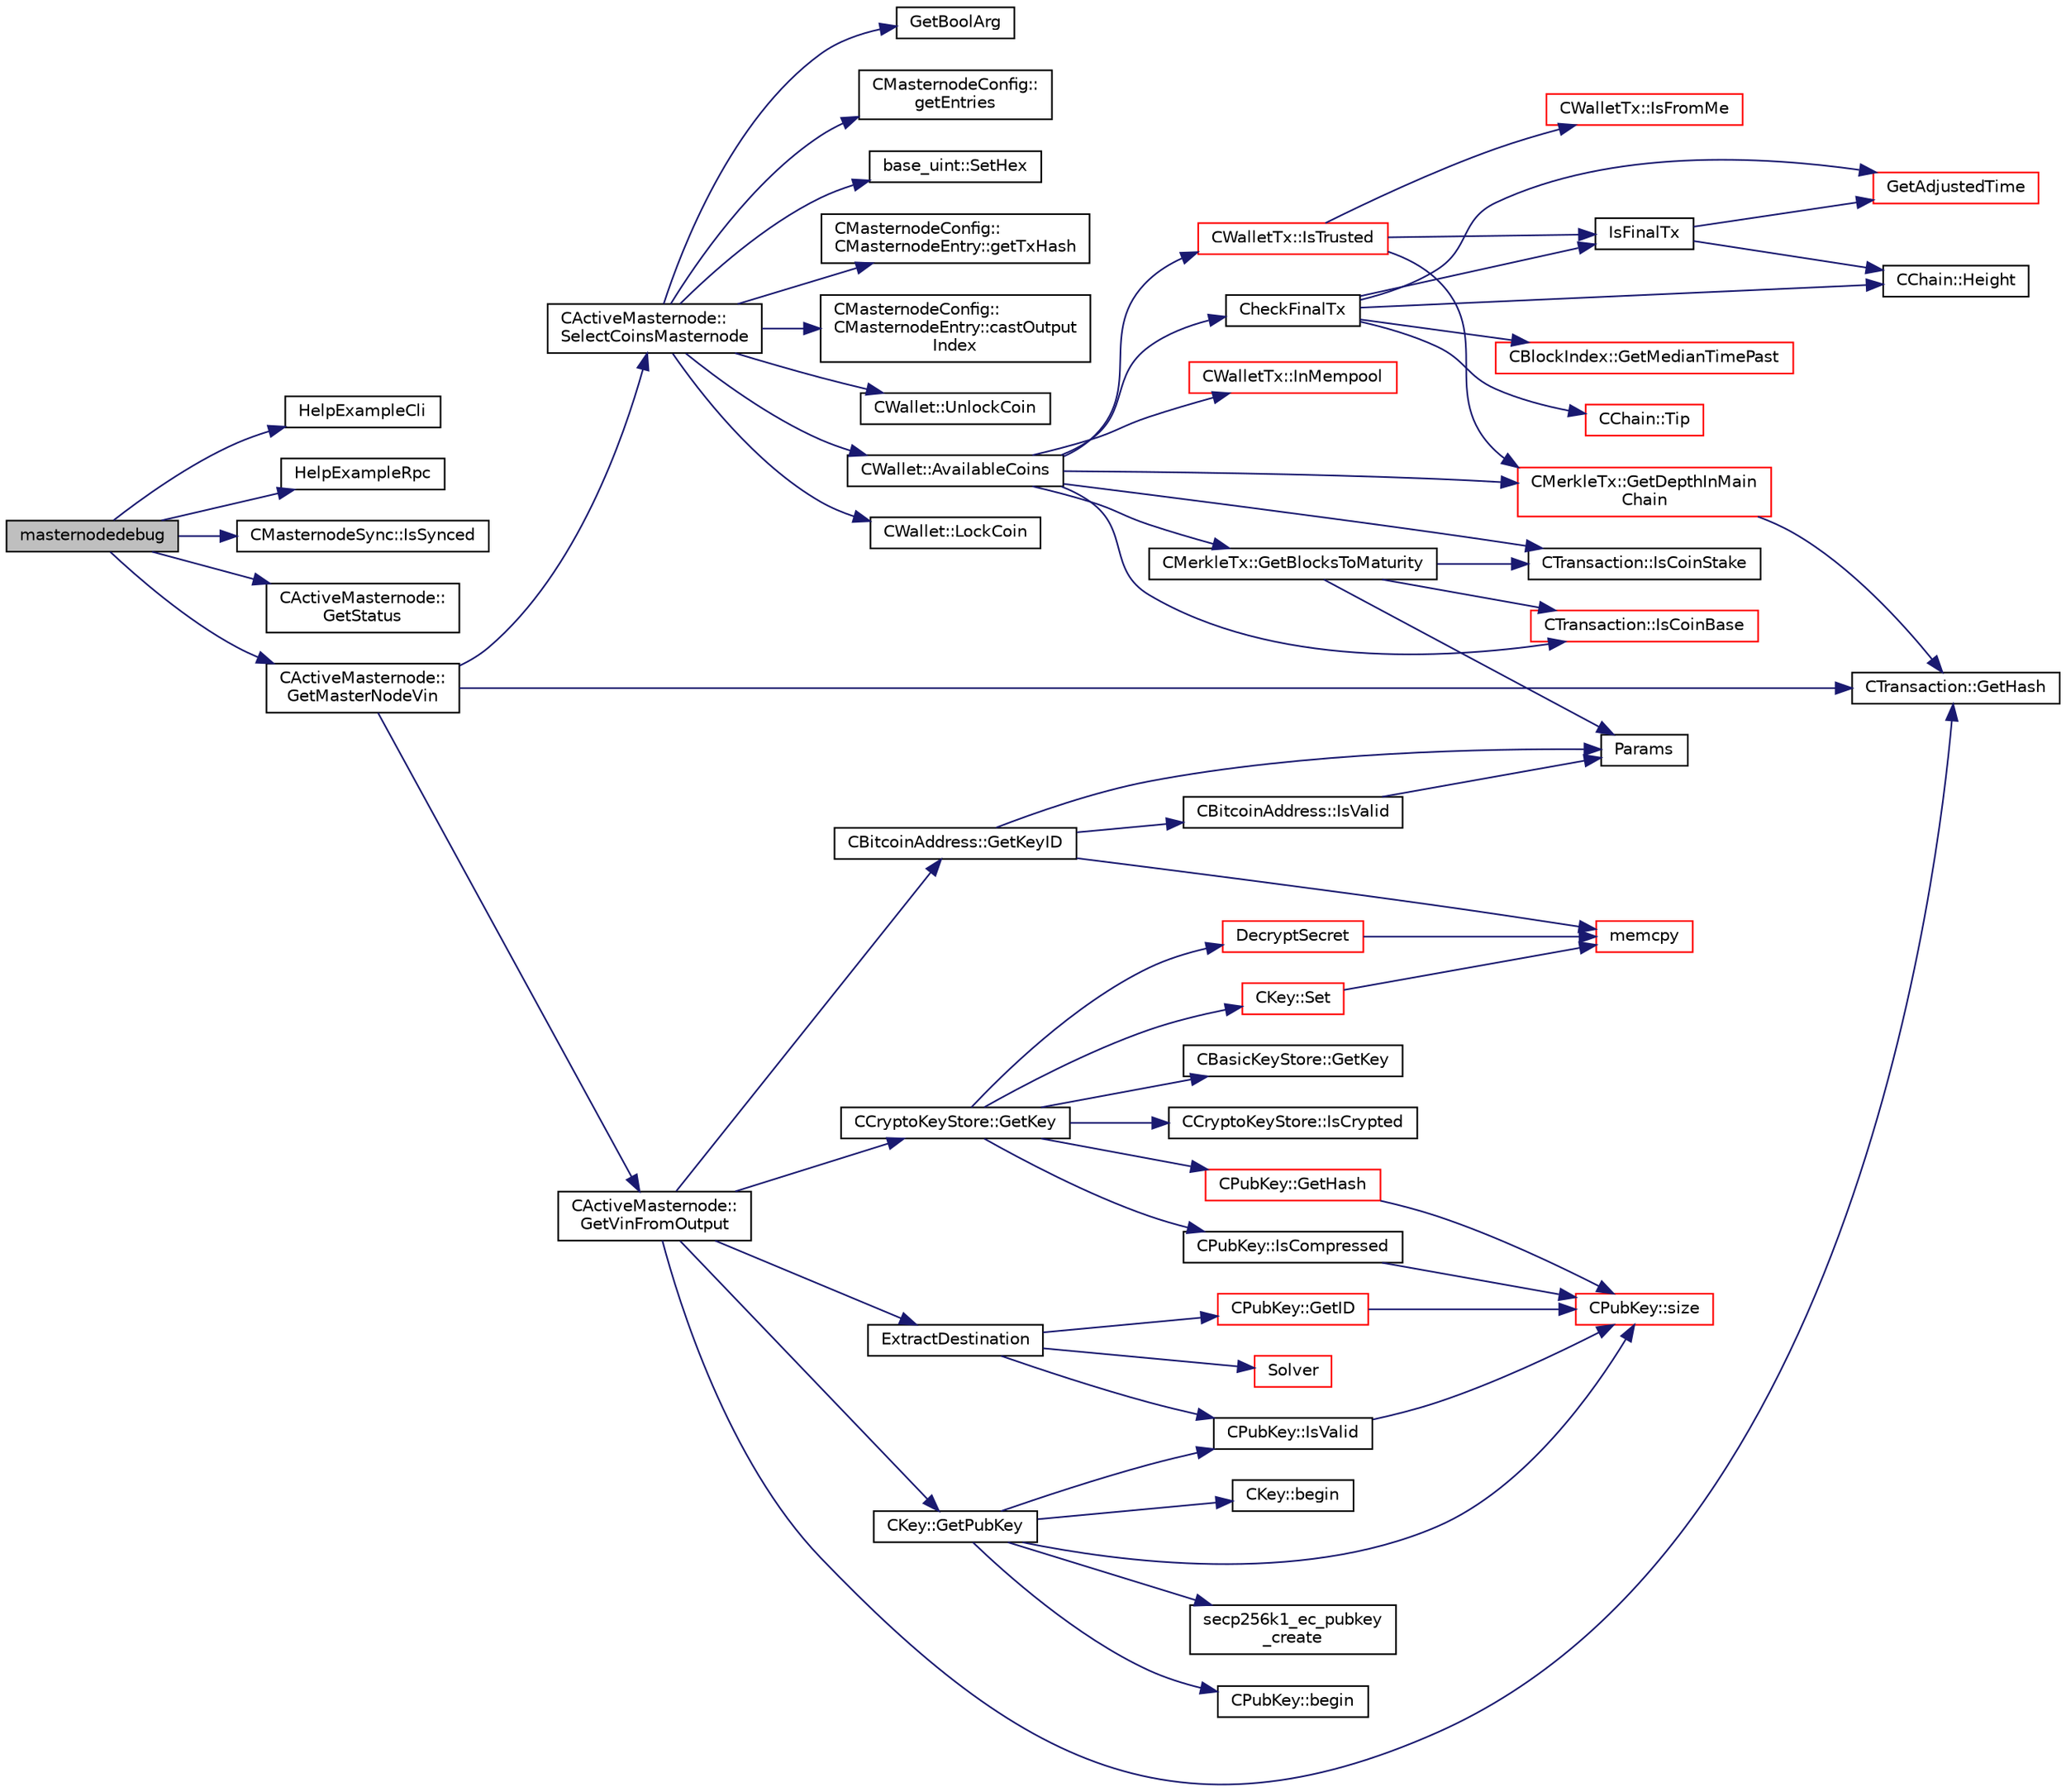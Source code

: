 digraph "masternodedebug"
{
  edge [fontname="Helvetica",fontsize="10",labelfontname="Helvetica",labelfontsize="10"];
  node [fontname="Helvetica",fontsize="10",shape=record];
  rankdir="LR";
  Node551 [label="masternodedebug",height=0.2,width=0.4,color="black", fillcolor="grey75", style="filled", fontcolor="black"];
  Node551 -> Node552 [color="midnightblue",fontsize="10",style="solid",fontname="Helvetica"];
  Node552 [label="HelpExampleCli",height=0.2,width=0.4,color="black", fillcolor="white", style="filled",URL="$rpcserver_8cpp.html#ac01ac6eab5467567ed0da106814e04ec"];
  Node551 -> Node553 [color="midnightblue",fontsize="10",style="solid",fontname="Helvetica"];
  Node553 [label="HelpExampleRpc",height=0.2,width=0.4,color="black", fillcolor="white", style="filled",URL="$rpcserver_8cpp.html#a06ea60e24e5a1053a14a11b1009bf9ef"];
  Node551 -> Node554 [color="midnightblue",fontsize="10",style="solid",fontname="Helvetica"];
  Node554 [label="CMasternodeSync::IsSynced",height=0.2,width=0.4,color="black", fillcolor="white", style="filled",URL="$class_c_masternode_sync.html#ab1f58bda356a30a15ae1733e238f188f"];
  Node551 -> Node555 [color="midnightblue",fontsize="10",style="solid",fontname="Helvetica"];
  Node555 [label="CActiveMasternode::\lGetStatus",height=0.2,width=0.4,color="black", fillcolor="white", style="filled",URL="$class_c_active_masternode.html#a64035096453592380bcb606a75237c60"];
  Node551 -> Node556 [color="midnightblue",fontsize="10",style="solid",fontname="Helvetica"];
  Node556 [label="CActiveMasternode::\lGetMasterNodeVin",height=0.2,width=0.4,color="black", fillcolor="white", style="filled",URL="$class_c_active_masternode.html#adc93036b86ee9ef6abe5e0b783a51283",tooltip="Get 10000 PIV input that can be used for the Masternode. "];
  Node556 -> Node557 [color="midnightblue",fontsize="10",style="solid",fontname="Helvetica"];
  Node557 [label="CActiveMasternode::\lSelectCoinsMasternode",height=0.2,width=0.4,color="black", fillcolor="white", style="filled",URL="$class_c_active_masternode.html#ac4fc5fb1681bf0a0f3d30e706fb0577a"];
  Node557 -> Node558 [color="midnightblue",fontsize="10",style="solid",fontname="Helvetica"];
  Node558 [label="GetBoolArg",height=0.2,width=0.4,color="black", fillcolor="white", style="filled",URL="$util_8cpp.html#a64d956f1dda7f9a80ab5d594532b906d",tooltip="Return boolean argument or default value. "];
  Node557 -> Node559 [color="midnightblue",fontsize="10",style="solid",fontname="Helvetica"];
  Node559 [label="CMasternodeConfig::\lgetEntries",height=0.2,width=0.4,color="black", fillcolor="white", style="filled",URL="$class_c_masternode_config.html#a21fb5f410e3dcd55429f256d4efe4e61"];
  Node557 -> Node560 [color="midnightblue",fontsize="10",style="solid",fontname="Helvetica"];
  Node560 [label="base_uint::SetHex",height=0.2,width=0.4,color="black", fillcolor="white", style="filled",URL="$classbase__uint.html#ade1a897fac931f28f54998c92c797228"];
  Node557 -> Node561 [color="midnightblue",fontsize="10",style="solid",fontname="Helvetica"];
  Node561 [label="CMasternodeConfig::\lCMasternodeEntry::getTxHash",height=0.2,width=0.4,color="black", fillcolor="white", style="filled",URL="$class_c_masternode_config_1_1_c_masternode_entry.html#a08039c5a3271a278c64a706c4b53d29b"];
  Node557 -> Node562 [color="midnightblue",fontsize="10",style="solid",fontname="Helvetica"];
  Node562 [label="CMasternodeConfig::\lCMasternodeEntry::castOutput\lIndex",height=0.2,width=0.4,color="black", fillcolor="white", style="filled",URL="$class_c_masternode_config_1_1_c_masternode_entry.html#a2b6bd533a4a01a1fc486858f8c3856c5"];
  Node557 -> Node563 [color="midnightblue",fontsize="10",style="solid",fontname="Helvetica"];
  Node563 [label="CWallet::UnlockCoin",height=0.2,width=0.4,color="black", fillcolor="white", style="filled",URL="$group___actions.html#gabd60f5b890e2c62c05c6a2de6322197f"];
  Node557 -> Node564 [color="midnightblue",fontsize="10",style="solid",fontname="Helvetica"];
  Node564 [label="CWallet::AvailableCoins",height=0.2,width=0.4,color="black", fillcolor="white", style="filled",URL="$group___actions.html#ga8110e889be0f5915104e07bfe3839c68",tooltip="populate vCoins with vector of available COutputs. "];
  Node564 -> Node565 [color="midnightblue",fontsize="10",style="solid",fontname="Helvetica"];
  Node565 [label="CheckFinalTx",height=0.2,width=0.4,color="black", fillcolor="white", style="filled",URL="$main_8cpp.html#a7e254ea66e047c3d3ed0bedc5997fc4f",tooltip="Check if transaction will be final in the next block to be created. "];
  Node565 -> Node566 [color="midnightblue",fontsize="10",style="solid",fontname="Helvetica"];
  Node566 [label="CChain::Height",height=0.2,width=0.4,color="black", fillcolor="white", style="filled",URL="$class_c_chain.html#ad4758bc8872ce065a9579f77c3171d40",tooltip="Return the maximal height in the chain. "];
  Node565 -> Node567 [color="midnightblue",fontsize="10",style="solid",fontname="Helvetica"];
  Node567 [label="CChain::Tip",height=0.2,width=0.4,color="red", fillcolor="white", style="filled",URL="$class_c_chain.html#a40ccefec14f8f3195c08c827af8cf412",tooltip="Returns the index entry for the tip of this chain, or NULL if none. "];
  Node565 -> Node569 [color="midnightblue",fontsize="10",style="solid",fontname="Helvetica"];
  Node569 [label="CBlockIndex::GetMedianTimePast",height=0.2,width=0.4,color="red", fillcolor="white", style="filled",URL="$class_c_block_index.html#aa9bd0ab02cf8b9c866618cee3a5a0583"];
  Node565 -> Node571 [color="midnightblue",fontsize="10",style="solid",fontname="Helvetica"];
  Node571 [label="GetAdjustedTime",height=0.2,width=0.4,color="red", fillcolor="white", style="filled",URL="$timedata_8cpp.html#a09f81b9c7650f898cf3cf305b87547e6"];
  Node565 -> Node574 [color="midnightblue",fontsize="10",style="solid",fontname="Helvetica"];
  Node574 [label="IsFinalTx",height=0.2,width=0.4,color="black", fillcolor="white", style="filled",URL="$main_8cpp.html#adc332cd7ac94e639bb4239618341be19"];
  Node574 -> Node566 [color="midnightblue",fontsize="10",style="solid",fontname="Helvetica"];
  Node574 -> Node571 [color="midnightblue",fontsize="10",style="solid",fontname="Helvetica"];
  Node564 -> Node575 [color="midnightblue",fontsize="10",style="solid",fontname="Helvetica"];
  Node575 [label="CWalletTx::IsTrusted",height=0.2,width=0.4,color="red", fillcolor="white", style="filled",URL="$class_c_wallet_tx.html#a71efb0d5b5def8ae00a1d74b8741bfcb"];
  Node575 -> Node574 [color="midnightblue",fontsize="10",style="solid",fontname="Helvetica"];
  Node575 -> Node576 [color="midnightblue",fontsize="10",style="solid",fontname="Helvetica"];
  Node576 [label="CMerkleTx::GetDepthInMain\lChain",height=0.2,width=0.4,color="red", fillcolor="white", style="filled",URL="$class_c_merkle_tx.html#a5bf3a355593ecce5799de92d013149b1",tooltip="Return depth of transaction in blockchain: -1 : not in blockchain, and not in memory pool (conflicted..."];
  Node576 -> Node581 [color="midnightblue",fontsize="10",style="solid",fontname="Helvetica"];
  Node581 [label="CTransaction::GetHash",height=0.2,width=0.4,color="black", fillcolor="white", style="filled",URL="$class_c_transaction.html#a7efd1379de830341417c0bfa23a149aa"];
  Node575 -> Node586 [color="midnightblue",fontsize="10",style="solid",fontname="Helvetica"];
  Node586 [label="CWalletTx::IsFromMe",height=0.2,width=0.4,color="red", fillcolor="white", style="filled",URL="$class_c_wallet_tx.html#a4b4fdec025af8171852c3eece1c2508f"];
  Node564 -> Node593 [color="midnightblue",fontsize="10",style="solid",fontname="Helvetica"];
  Node593 [label="CTransaction::IsCoinBase",height=0.2,width=0.4,color="red", fillcolor="white", style="filled",URL="$class_c_transaction.html#a96256e8ac1bf79ad9c057e48c41132dd"];
  Node564 -> Node597 [color="midnightblue",fontsize="10",style="solid",fontname="Helvetica"];
  Node597 [label="CTransaction::IsCoinStake",height=0.2,width=0.4,color="black", fillcolor="white", style="filled",URL="$class_c_transaction.html#ace4278a41a296d40dcf5fb2b9cf007ec"];
  Node564 -> Node598 [color="midnightblue",fontsize="10",style="solid",fontname="Helvetica"];
  Node598 [label="CMerkleTx::GetBlocksToMaturity",height=0.2,width=0.4,color="black", fillcolor="white", style="filled",URL="$class_c_merkle_tx.html#a69ebd437f7b44169659c3527fe73b6ab"];
  Node598 -> Node593 [color="midnightblue",fontsize="10",style="solid",fontname="Helvetica"];
  Node598 -> Node597 [color="midnightblue",fontsize="10",style="solid",fontname="Helvetica"];
  Node598 -> Node599 [color="midnightblue",fontsize="10",style="solid",fontname="Helvetica"];
  Node599 [label="Params",height=0.2,width=0.4,color="black", fillcolor="white", style="filled",URL="$chainparams_8cpp.html#ace5c5b706d71a324a417dd2db394fd4a",tooltip="Return the currently selected parameters. "];
  Node564 -> Node576 [color="midnightblue",fontsize="10",style="solid",fontname="Helvetica"];
  Node564 -> Node600 [color="midnightblue",fontsize="10",style="solid",fontname="Helvetica"];
  Node600 [label="CWalletTx::InMempool",height=0.2,width=0.4,color="red", fillcolor="white", style="filled",URL="$group__map_wallet.html#gae4af382e1eeba62ee7e84100c7234f23"];
  Node557 -> Node601 [color="midnightblue",fontsize="10",style="solid",fontname="Helvetica"];
  Node601 [label="CWallet::LockCoin",height=0.2,width=0.4,color="black", fillcolor="white", style="filled",URL="$group___actions.html#ga2be3aa26d84c79bdcabb41c6b3fe0e0f"];
  Node556 -> Node581 [color="midnightblue",fontsize="10",style="solid",fontname="Helvetica"];
  Node556 -> Node602 [color="midnightblue",fontsize="10",style="solid",fontname="Helvetica"];
  Node602 [label="CActiveMasternode::\lGetVinFromOutput",height=0.2,width=0.4,color="black", fillcolor="white", style="filled",URL="$class_c_active_masternode.html#abc2ae1e24001f80ace4bbea2b6453944"];
  Node602 -> Node581 [color="midnightblue",fontsize="10",style="solid",fontname="Helvetica"];
  Node602 -> Node603 [color="midnightblue",fontsize="10",style="solid",fontname="Helvetica"];
  Node603 [label="ExtractDestination",height=0.2,width=0.4,color="black", fillcolor="white", style="filled",URL="$standard_8cpp.html#a951f7e601746ae076afdf3169ecca2fc"];
  Node603 -> Node604 [color="midnightblue",fontsize="10",style="solid",fontname="Helvetica"];
  Node604 [label="Solver",height=0.2,width=0.4,color="red", fillcolor="white", style="filled",URL="$standard_8cpp.html#a6ee6be50bff44464e905680c6fcee6dc",tooltip="Return public keys or hashes from scriptPubKey, for &#39;standard&#39; transaction types. ..."];
  Node603 -> Node614 [color="midnightblue",fontsize="10",style="solid",fontname="Helvetica"];
  Node614 [label="CPubKey::IsValid",height=0.2,width=0.4,color="black", fillcolor="white", style="filled",URL="$class_c_pub_key.html#a4fa94293cf8577fd039b9a133f6c7f30"];
  Node614 -> Node615 [color="midnightblue",fontsize="10",style="solid",fontname="Helvetica"];
  Node615 [label="CPubKey::size",height=0.2,width=0.4,color="red", fillcolor="white", style="filled",URL="$class_c_pub_key.html#a6bb28fcf0a5f799c69f5b7269363b309",tooltip="Simple read-only vector-like interface to the pubkey data. "];
  Node603 -> Node617 [color="midnightblue",fontsize="10",style="solid",fontname="Helvetica"];
  Node617 [label="CPubKey::GetID",height=0.2,width=0.4,color="red", fillcolor="white", style="filled",URL="$class_c_pub_key.html#a2675f7e6f72eff68e7a5227289feb021",tooltip="Get the KeyID of this public key (hash of its serialization) "];
  Node617 -> Node615 [color="midnightblue",fontsize="10",style="solid",fontname="Helvetica"];
  Node602 -> Node624 [color="midnightblue",fontsize="10",style="solid",fontname="Helvetica"];
  Node624 [label="CBitcoinAddress::GetKeyID",height=0.2,width=0.4,color="black", fillcolor="white", style="filled",URL="$class_c_bitcoin_address.html#af3d7c4547803b09144fc040320f687dd"];
  Node624 -> Node625 [color="midnightblue",fontsize="10",style="solid",fontname="Helvetica"];
  Node625 [label="CBitcoinAddress::IsValid",height=0.2,width=0.4,color="black", fillcolor="white", style="filled",URL="$class_c_bitcoin_address.html#ab39907ce6895062a8f8bf585270ef13b"];
  Node625 -> Node599 [color="midnightblue",fontsize="10",style="solid",fontname="Helvetica"];
  Node624 -> Node599 [color="midnightblue",fontsize="10",style="solid",fontname="Helvetica"];
  Node624 -> Node611 [color="midnightblue",fontsize="10",style="solid",fontname="Helvetica"];
  Node611 [label="memcpy",height=0.2,width=0.4,color="red", fillcolor="white", style="filled",URL="$glibc__compat_8cpp.html#a0f46826ab0466591e136db24394923cf"];
  Node602 -> Node626 [color="midnightblue",fontsize="10",style="solid",fontname="Helvetica"];
  Node626 [label="CCryptoKeyStore::GetKey",height=0.2,width=0.4,color="black", fillcolor="white", style="filled",URL="$class_c_crypto_key_store.html#af46ec271fffb65a113702ba40a3738c8"];
  Node626 -> Node627 [color="midnightblue",fontsize="10",style="solid",fontname="Helvetica"];
  Node627 [label="CCryptoKeyStore::IsCrypted",height=0.2,width=0.4,color="black", fillcolor="white", style="filled",URL="$class_c_crypto_key_store.html#acc8fed44366c98fb481333ca6e867088"];
  Node626 -> Node628 [color="midnightblue",fontsize="10",style="solid",fontname="Helvetica"];
  Node628 [label="CBasicKeyStore::GetKey",height=0.2,width=0.4,color="black", fillcolor="white", style="filled",URL="$class_c_basic_key_store.html#a69328ee642e4234922356f59876e956d"];
  Node626 -> Node629 [color="midnightblue",fontsize="10",style="solid",fontname="Helvetica"];
  Node629 [label="DecryptSecret",height=0.2,width=0.4,color="red", fillcolor="white", style="filled",URL="$crypter_8cpp.html#aded00aa7498a7485a00e77a20856b3e4"];
  Node629 -> Node611 [color="midnightblue",fontsize="10",style="solid",fontname="Helvetica"];
  Node626 -> Node632 [color="midnightblue",fontsize="10",style="solid",fontname="Helvetica"];
  Node632 [label="CPubKey::GetHash",height=0.2,width=0.4,color="red", fillcolor="white", style="filled",URL="$class_c_pub_key.html#ab1aaa3f6085a3e9bc034d3e1269d870d",tooltip="Get the 256-bit hash of this public key. "];
  Node632 -> Node615 [color="midnightblue",fontsize="10",style="solid",fontname="Helvetica"];
  Node626 -> Node633 [color="midnightblue",fontsize="10",style="solid",fontname="Helvetica"];
  Node633 [label="CKey::Set",height=0.2,width=0.4,color="red", fillcolor="white", style="filled",URL="$class_c_key.html#aaa13d5f08456bba094210c5eeabf64c8",tooltip="Initialize using begin and end iterators to byte data. "];
  Node633 -> Node611 [color="midnightblue",fontsize="10",style="solid",fontname="Helvetica"];
  Node626 -> Node636 [color="midnightblue",fontsize="10",style="solid",fontname="Helvetica"];
  Node636 [label="CPubKey::IsCompressed",height=0.2,width=0.4,color="black", fillcolor="white", style="filled",URL="$class_c_pub_key.html#a25f8b70340ad20ddab0f80ec4cee9396",tooltip="Check whether this is a compressed public key. "];
  Node636 -> Node615 [color="midnightblue",fontsize="10",style="solid",fontname="Helvetica"];
  Node602 -> Node637 [color="midnightblue",fontsize="10",style="solid",fontname="Helvetica"];
  Node637 [label="CKey::GetPubKey",height=0.2,width=0.4,color="black", fillcolor="white", style="filled",URL="$class_c_key.html#aa1085c59603a62db6ec776300f250337",tooltip="Compute the public key from a private key. "];
  Node637 -> Node638 [color="midnightblue",fontsize="10",style="solid",fontname="Helvetica"];
  Node638 [label="secp256k1_ec_pubkey\l_create",height=0.2,width=0.4,color="black", fillcolor="white", style="filled",URL="$secp256k1_8h.html#a22e1ef593e0d06d40b4f233e91447aa3",tooltip="Compute the public key for a secret key. "];
  Node637 -> Node639 [color="midnightblue",fontsize="10",style="solid",fontname="Helvetica"];
  Node639 [label="CPubKey::begin",height=0.2,width=0.4,color="black", fillcolor="white", style="filled",URL="$class_c_pub_key.html#a859ab9909d68092d6d4fc739237ab358"];
  Node637 -> Node640 [color="midnightblue",fontsize="10",style="solid",fontname="Helvetica"];
  Node640 [label="CKey::begin",height=0.2,width=0.4,color="black", fillcolor="white", style="filled",URL="$class_c_key.html#ab8dee0ad9d933304a22284ee40040847"];
  Node637 -> Node615 [color="midnightblue",fontsize="10",style="solid",fontname="Helvetica"];
  Node637 -> Node614 [color="midnightblue",fontsize="10",style="solid",fontname="Helvetica"];
}
